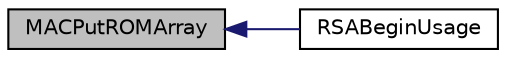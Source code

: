 digraph "MACPutROMArray"
{
  edge [fontname="Helvetica",fontsize="10",labelfontname="Helvetica",labelfontsize="10"];
  node [fontname="Helvetica",fontsize="10",shape=record];
  rankdir="LR";
  Node1 [label="MACPutROMArray",height=0.2,width=0.4,color="black", fillcolor="grey75", style="filled", fontcolor="black"];
  Node1 -> Node2 [dir="back",color="midnightblue",fontsize="10",style="solid"];
  Node2 [label="RSABeginUsage",height=0.2,width=0.4,color="black", fillcolor="white", style="filled",URL="$_e_n_c_x24_j600_8c.html#a12182581c8150d092c6c0bf9c648b0e9"];
}
